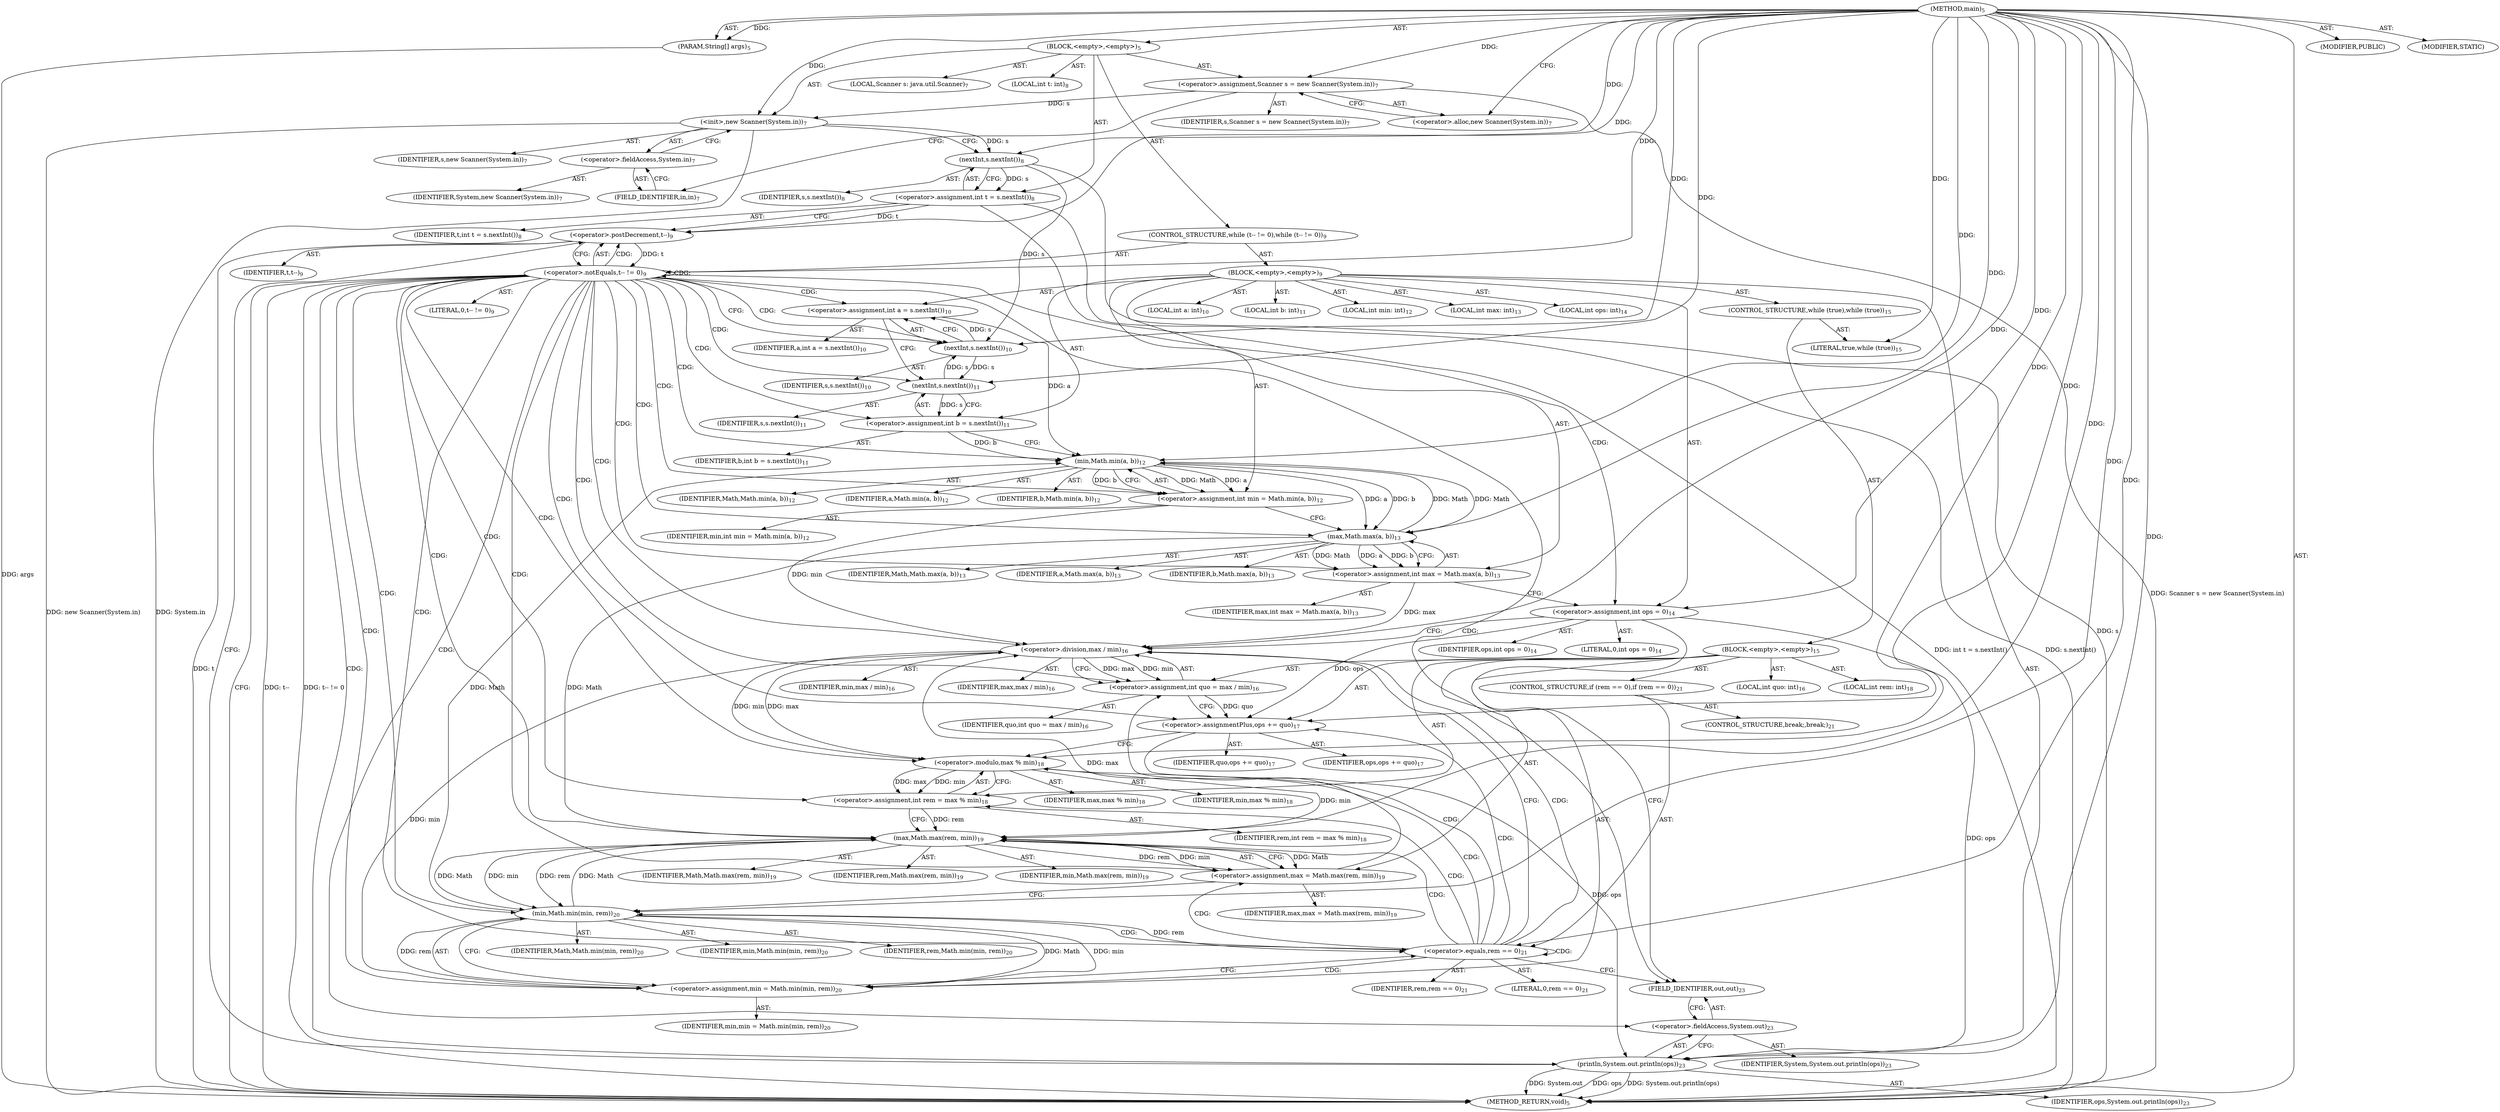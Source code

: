 digraph "main" {  
"19" [label = <(METHOD,main)<SUB>5</SUB>> ]
"20" [label = <(PARAM,String[] args)<SUB>5</SUB>> ]
"21" [label = <(BLOCK,&lt;empty&gt;,&lt;empty&gt;)<SUB>5</SUB>> ]
"4" [label = <(LOCAL,Scanner s: java.util.Scanner)<SUB>7</SUB>> ]
"22" [label = <(&lt;operator&gt;.assignment,Scanner s = new Scanner(System.in))<SUB>7</SUB>> ]
"23" [label = <(IDENTIFIER,s,Scanner s = new Scanner(System.in))<SUB>7</SUB>> ]
"24" [label = <(&lt;operator&gt;.alloc,new Scanner(System.in))<SUB>7</SUB>> ]
"25" [label = <(&lt;init&gt;,new Scanner(System.in))<SUB>7</SUB>> ]
"3" [label = <(IDENTIFIER,s,new Scanner(System.in))<SUB>7</SUB>> ]
"26" [label = <(&lt;operator&gt;.fieldAccess,System.in)<SUB>7</SUB>> ]
"27" [label = <(IDENTIFIER,System,new Scanner(System.in))<SUB>7</SUB>> ]
"28" [label = <(FIELD_IDENTIFIER,in,in)<SUB>7</SUB>> ]
"29" [label = <(LOCAL,int t: int)<SUB>8</SUB>> ]
"30" [label = <(&lt;operator&gt;.assignment,int t = s.nextInt())<SUB>8</SUB>> ]
"31" [label = <(IDENTIFIER,t,int t = s.nextInt())<SUB>8</SUB>> ]
"32" [label = <(nextInt,s.nextInt())<SUB>8</SUB>> ]
"33" [label = <(IDENTIFIER,s,s.nextInt())<SUB>8</SUB>> ]
"34" [label = <(CONTROL_STRUCTURE,while (t-- != 0),while (t-- != 0))<SUB>9</SUB>> ]
"35" [label = <(&lt;operator&gt;.notEquals,t-- != 0)<SUB>9</SUB>> ]
"36" [label = <(&lt;operator&gt;.postDecrement,t--)<SUB>9</SUB>> ]
"37" [label = <(IDENTIFIER,t,t--)<SUB>9</SUB>> ]
"38" [label = <(LITERAL,0,t-- != 0)<SUB>9</SUB>> ]
"39" [label = <(BLOCK,&lt;empty&gt;,&lt;empty&gt;)<SUB>9</SUB>> ]
"40" [label = <(LOCAL,int a: int)<SUB>10</SUB>> ]
"41" [label = <(&lt;operator&gt;.assignment,int a = s.nextInt())<SUB>10</SUB>> ]
"42" [label = <(IDENTIFIER,a,int a = s.nextInt())<SUB>10</SUB>> ]
"43" [label = <(nextInt,s.nextInt())<SUB>10</SUB>> ]
"44" [label = <(IDENTIFIER,s,s.nextInt())<SUB>10</SUB>> ]
"45" [label = <(LOCAL,int b: int)<SUB>11</SUB>> ]
"46" [label = <(&lt;operator&gt;.assignment,int b = s.nextInt())<SUB>11</SUB>> ]
"47" [label = <(IDENTIFIER,b,int b = s.nextInt())<SUB>11</SUB>> ]
"48" [label = <(nextInt,s.nextInt())<SUB>11</SUB>> ]
"49" [label = <(IDENTIFIER,s,s.nextInt())<SUB>11</SUB>> ]
"50" [label = <(LOCAL,int min: int)<SUB>12</SUB>> ]
"51" [label = <(&lt;operator&gt;.assignment,int min = Math.min(a, b))<SUB>12</SUB>> ]
"52" [label = <(IDENTIFIER,min,int min = Math.min(a, b))<SUB>12</SUB>> ]
"53" [label = <(min,Math.min(a, b))<SUB>12</SUB>> ]
"54" [label = <(IDENTIFIER,Math,Math.min(a, b))<SUB>12</SUB>> ]
"55" [label = <(IDENTIFIER,a,Math.min(a, b))<SUB>12</SUB>> ]
"56" [label = <(IDENTIFIER,b,Math.min(a, b))<SUB>12</SUB>> ]
"57" [label = <(LOCAL,int max: int)<SUB>13</SUB>> ]
"58" [label = <(&lt;operator&gt;.assignment,int max = Math.max(a, b))<SUB>13</SUB>> ]
"59" [label = <(IDENTIFIER,max,int max = Math.max(a, b))<SUB>13</SUB>> ]
"60" [label = <(max,Math.max(a, b))<SUB>13</SUB>> ]
"61" [label = <(IDENTIFIER,Math,Math.max(a, b))<SUB>13</SUB>> ]
"62" [label = <(IDENTIFIER,a,Math.max(a, b))<SUB>13</SUB>> ]
"63" [label = <(IDENTIFIER,b,Math.max(a, b))<SUB>13</SUB>> ]
"64" [label = <(LOCAL,int ops: int)<SUB>14</SUB>> ]
"65" [label = <(&lt;operator&gt;.assignment,int ops = 0)<SUB>14</SUB>> ]
"66" [label = <(IDENTIFIER,ops,int ops = 0)<SUB>14</SUB>> ]
"67" [label = <(LITERAL,0,int ops = 0)<SUB>14</SUB>> ]
"68" [label = <(CONTROL_STRUCTURE,while (true),while (true))<SUB>15</SUB>> ]
"69" [label = <(LITERAL,true,while (true))<SUB>15</SUB>> ]
"70" [label = <(BLOCK,&lt;empty&gt;,&lt;empty&gt;)<SUB>15</SUB>> ]
"71" [label = <(LOCAL,int quo: int)<SUB>16</SUB>> ]
"72" [label = <(&lt;operator&gt;.assignment,int quo = max / min)<SUB>16</SUB>> ]
"73" [label = <(IDENTIFIER,quo,int quo = max / min)<SUB>16</SUB>> ]
"74" [label = <(&lt;operator&gt;.division,max / min)<SUB>16</SUB>> ]
"75" [label = <(IDENTIFIER,max,max / min)<SUB>16</SUB>> ]
"76" [label = <(IDENTIFIER,min,max / min)<SUB>16</SUB>> ]
"77" [label = <(&lt;operator&gt;.assignmentPlus,ops += quo)<SUB>17</SUB>> ]
"78" [label = <(IDENTIFIER,ops,ops += quo)<SUB>17</SUB>> ]
"79" [label = <(IDENTIFIER,quo,ops += quo)<SUB>17</SUB>> ]
"80" [label = <(LOCAL,int rem: int)<SUB>18</SUB>> ]
"81" [label = <(&lt;operator&gt;.assignment,int rem = max % min)<SUB>18</SUB>> ]
"82" [label = <(IDENTIFIER,rem,int rem = max % min)<SUB>18</SUB>> ]
"83" [label = <(&lt;operator&gt;.modulo,max % min)<SUB>18</SUB>> ]
"84" [label = <(IDENTIFIER,max,max % min)<SUB>18</SUB>> ]
"85" [label = <(IDENTIFIER,min,max % min)<SUB>18</SUB>> ]
"86" [label = <(&lt;operator&gt;.assignment,max = Math.max(rem, min))<SUB>19</SUB>> ]
"87" [label = <(IDENTIFIER,max,max = Math.max(rem, min))<SUB>19</SUB>> ]
"88" [label = <(max,Math.max(rem, min))<SUB>19</SUB>> ]
"89" [label = <(IDENTIFIER,Math,Math.max(rem, min))<SUB>19</SUB>> ]
"90" [label = <(IDENTIFIER,rem,Math.max(rem, min))<SUB>19</SUB>> ]
"91" [label = <(IDENTIFIER,min,Math.max(rem, min))<SUB>19</SUB>> ]
"92" [label = <(&lt;operator&gt;.assignment,min = Math.min(min, rem))<SUB>20</SUB>> ]
"93" [label = <(IDENTIFIER,min,min = Math.min(min, rem))<SUB>20</SUB>> ]
"94" [label = <(min,Math.min(min, rem))<SUB>20</SUB>> ]
"95" [label = <(IDENTIFIER,Math,Math.min(min, rem))<SUB>20</SUB>> ]
"96" [label = <(IDENTIFIER,min,Math.min(min, rem))<SUB>20</SUB>> ]
"97" [label = <(IDENTIFIER,rem,Math.min(min, rem))<SUB>20</SUB>> ]
"98" [label = <(CONTROL_STRUCTURE,if (rem == 0),if (rem == 0))<SUB>21</SUB>> ]
"99" [label = <(&lt;operator&gt;.equals,rem == 0)<SUB>21</SUB>> ]
"100" [label = <(IDENTIFIER,rem,rem == 0)<SUB>21</SUB>> ]
"101" [label = <(LITERAL,0,rem == 0)<SUB>21</SUB>> ]
"102" [label = <(CONTROL_STRUCTURE,break;,break;)<SUB>21</SUB>> ]
"103" [label = <(println,System.out.println(ops))<SUB>23</SUB>> ]
"104" [label = <(&lt;operator&gt;.fieldAccess,System.out)<SUB>23</SUB>> ]
"105" [label = <(IDENTIFIER,System,System.out.println(ops))<SUB>23</SUB>> ]
"106" [label = <(FIELD_IDENTIFIER,out,out)<SUB>23</SUB>> ]
"107" [label = <(IDENTIFIER,ops,System.out.println(ops))<SUB>23</SUB>> ]
"108" [label = <(MODIFIER,PUBLIC)> ]
"109" [label = <(MODIFIER,STATIC)> ]
"110" [label = <(METHOD_RETURN,void)<SUB>5</SUB>> ]
  "19" -> "20"  [ label = "AST: "] 
  "19" -> "21"  [ label = "AST: "] 
  "19" -> "108"  [ label = "AST: "] 
  "19" -> "109"  [ label = "AST: "] 
  "19" -> "110"  [ label = "AST: "] 
  "21" -> "4"  [ label = "AST: "] 
  "21" -> "22"  [ label = "AST: "] 
  "21" -> "25"  [ label = "AST: "] 
  "21" -> "29"  [ label = "AST: "] 
  "21" -> "30"  [ label = "AST: "] 
  "21" -> "34"  [ label = "AST: "] 
  "22" -> "23"  [ label = "AST: "] 
  "22" -> "24"  [ label = "AST: "] 
  "25" -> "3"  [ label = "AST: "] 
  "25" -> "26"  [ label = "AST: "] 
  "26" -> "27"  [ label = "AST: "] 
  "26" -> "28"  [ label = "AST: "] 
  "30" -> "31"  [ label = "AST: "] 
  "30" -> "32"  [ label = "AST: "] 
  "32" -> "33"  [ label = "AST: "] 
  "34" -> "35"  [ label = "AST: "] 
  "34" -> "39"  [ label = "AST: "] 
  "35" -> "36"  [ label = "AST: "] 
  "35" -> "38"  [ label = "AST: "] 
  "36" -> "37"  [ label = "AST: "] 
  "39" -> "40"  [ label = "AST: "] 
  "39" -> "41"  [ label = "AST: "] 
  "39" -> "45"  [ label = "AST: "] 
  "39" -> "46"  [ label = "AST: "] 
  "39" -> "50"  [ label = "AST: "] 
  "39" -> "51"  [ label = "AST: "] 
  "39" -> "57"  [ label = "AST: "] 
  "39" -> "58"  [ label = "AST: "] 
  "39" -> "64"  [ label = "AST: "] 
  "39" -> "65"  [ label = "AST: "] 
  "39" -> "68"  [ label = "AST: "] 
  "39" -> "103"  [ label = "AST: "] 
  "41" -> "42"  [ label = "AST: "] 
  "41" -> "43"  [ label = "AST: "] 
  "43" -> "44"  [ label = "AST: "] 
  "46" -> "47"  [ label = "AST: "] 
  "46" -> "48"  [ label = "AST: "] 
  "48" -> "49"  [ label = "AST: "] 
  "51" -> "52"  [ label = "AST: "] 
  "51" -> "53"  [ label = "AST: "] 
  "53" -> "54"  [ label = "AST: "] 
  "53" -> "55"  [ label = "AST: "] 
  "53" -> "56"  [ label = "AST: "] 
  "58" -> "59"  [ label = "AST: "] 
  "58" -> "60"  [ label = "AST: "] 
  "60" -> "61"  [ label = "AST: "] 
  "60" -> "62"  [ label = "AST: "] 
  "60" -> "63"  [ label = "AST: "] 
  "65" -> "66"  [ label = "AST: "] 
  "65" -> "67"  [ label = "AST: "] 
  "68" -> "69"  [ label = "AST: "] 
  "68" -> "70"  [ label = "AST: "] 
  "70" -> "71"  [ label = "AST: "] 
  "70" -> "72"  [ label = "AST: "] 
  "70" -> "77"  [ label = "AST: "] 
  "70" -> "80"  [ label = "AST: "] 
  "70" -> "81"  [ label = "AST: "] 
  "70" -> "86"  [ label = "AST: "] 
  "70" -> "92"  [ label = "AST: "] 
  "70" -> "98"  [ label = "AST: "] 
  "72" -> "73"  [ label = "AST: "] 
  "72" -> "74"  [ label = "AST: "] 
  "74" -> "75"  [ label = "AST: "] 
  "74" -> "76"  [ label = "AST: "] 
  "77" -> "78"  [ label = "AST: "] 
  "77" -> "79"  [ label = "AST: "] 
  "81" -> "82"  [ label = "AST: "] 
  "81" -> "83"  [ label = "AST: "] 
  "83" -> "84"  [ label = "AST: "] 
  "83" -> "85"  [ label = "AST: "] 
  "86" -> "87"  [ label = "AST: "] 
  "86" -> "88"  [ label = "AST: "] 
  "88" -> "89"  [ label = "AST: "] 
  "88" -> "90"  [ label = "AST: "] 
  "88" -> "91"  [ label = "AST: "] 
  "92" -> "93"  [ label = "AST: "] 
  "92" -> "94"  [ label = "AST: "] 
  "94" -> "95"  [ label = "AST: "] 
  "94" -> "96"  [ label = "AST: "] 
  "94" -> "97"  [ label = "AST: "] 
  "98" -> "99"  [ label = "AST: "] 
  "98" -> "102"  [ label = "AST: "] 
  "99" -> "100"  [ label = "AST: "] 
  "99" -> "101"  [ label = "AST: "] 
  "103" -> "104"  [ label = "AST: "] 
  "103" -> "107"  [ label = "AST: "] 
  "104" -> "105"  [ label = "AST: "] 
  "104" -> "106"  [ label = "AST: "] 
  "22" -> "28"  [ label = "CFG: "] 
  "25" -> "32"  [ label = "CFG: "] 
  "30" -> "36"  [ label = "CFG: "] 
  "24" -> "22"  [ label = "CFG: "] 
  "26" -> "25"  [ label = "CFG: "] 
  "32" -> "30"  [ label = "CFG: "] 
  "35" -> "110"  [ label = "CFG: "] 
  "35" -> "43"  [ label = "CFG: "] 
  "28" -> "26"  [ label = "CFG: "] 
  "36" -> "35"  [ label = "CFG: "] 
  "41" -> "48"  [ label = "CFG: "] 
  "46" -> "53"  [ label = "CFG: "] 
  "51" -> "60"  [ label = "CFG: "] 
  "58" -> "65"  [ label = "CFG: "] 
  "65" -> "74"  [ label = "CFG: "] 
  "65" -> "106"  [ label = "CFG: "] 
  "103" -> "36"  [ label = "CFG: "] 
  "43" -> "41"  [ label = "CFG: "] 
  "48" -> "46"  [ label = "CFG: "] 
  "53" -> "51"  [ label = "CFG: "] 
  "60" -> "58"  [ label = "CFG: "] 
  "104" -> "103"  [ label = "CFG: "] 
  "72" -> "77"  [ label = "CFG: "] 
  "77" -> "83"  [ label = "CFG: "] 
  "81" -> "88"  [ label = "CFG: "] 
  "86" -> "94"  [ label = "CFG: "] 
  "92" -> "99"  [ label = "CFG: "] 
  "106" -> "104"  [ label = "CFG: "] 
  "74" -> "72"  [ label = "CFG: "] 
  "83" -> "81"  [ label = "CFG: "] 
  "88" -> "86"  [ label = "CFG: "] 
  "94" -> "92"  [ label = "CFG: "] 
  "99" -> "74"  [ label = "CFG: "] 
  "99" -> "106"  [ label = "CFG: "] 
  "19" -> "24"  [ label = "CFG: "] 
  "20" -> "110"  [ label = "DDG: args"] 
  "22" -> "110"  [ label = "DDG: Scanner s = new Scanner(System.in)"] 
  "25" -> "110"  [ label = "DDG: System.in"] 
  "25" -> "110"  [ label = "DDG: new Scanner(System.in)"] 
  "32" -> "110"  [ label = "DDG: s"] 
  "30" -> "110"  [ label = "DDG: s.nextInt()"] 
  "30" -> "110"  [ label = "DDG: int t = s.nextInt()"] 
  "36" -> "110"  [ label = "DDG: t"] 
  "35" -> "110"  [ label = "DDG: t--"] 
  "35" -> "110"  [ label = "DDG: t-- != 0"] 
  "103" -> "110"  [ label = "DDG: System.out"] 
  "103" -> "110"  [ label = "DDG: ops"] 
  "103" -> "110"  [ label = "DDG: System.out.println(ops)"] 
  "19" -> "20"  [ label = "DDG: "] 
  "19" -> "22"  [ label = "DDG: "] 
  "32" -> "30"  [ label = "DDG: s"] 
  "22" -> "25"  [ label = "DDG: s"] 
  "19" -> "25"  [ label = "DDG: "] 
  "25" -> "32"  [ label = "DDG: s"] 
  "19" -> "32"  [ label = "DDG: "] 
  "36" -> "35"  [ label = "DDG: t"] 
  "19" -> "35"  [ label = "DDG: "] 
  "43" -> "41"  [ label = "DDG: s"] 
  "48" -> "46"  [ label = "DDG: s"] 
  "53" -> "51"  [ label = "DDG: Math"] 
  "53" -> "51"  [ label = "DDG: a"] 
  "53" -> "51"  [ label = "DDG: b"] 
  "60" -> "58"  [ label = "DDG: Math"] 
  "60" -> "58"  [ label = "DDG: a"] 
  "60" -> "58"  [ label = "DDG: b"] 
  "19" -> "65"  [ label = "DDG: "] 
  "30" -> "36"  [ label = "DDG: t"] 
  "19" -> "36"  [ label = "DDG: "] 
  "19" -> "69"  [ label = "DDG: "] 
  "65" -> "103"  [ label = "DDG: ops"] 
  "77" -> "103"  [ label = "DDG: ops"] 
  "19" -> "103"  [ label = "DDG: "] 
  "32" -> "43"  [ label = "DDG: s"] 
  "48" -> "43"  [ label = "DDG: s"] 
  "19" -> "43"  [ label = "DDG: "] 
  "43" -> "48"  [ label = "DDG: s"] 
  "19" -> "48"  [ label = "DDG: "] 
  "60" -> "53"  [ label = "DDG: Math"] 
  "94" -> "53"  [ label = "DDG: Math"] 
  "19" -> "53"  [ label = "DDG: "] 
  "41" -> "53"  [ label = "DDG: a"] 
  "46" -> "53"  [ label = "DDG: b"] 
  "53" -> "60"  [ label = "DDG: Math"] 
  "19" -> "60"  [ label = "DDG: "] 
  "53" -> "60"  [ label = "DDG: a"] 
  "53" -> "60"  [ label = "DDG: b"] 
  "74" -> "72"  [ label = "DDG: max"] 
  "74" -> "72"  [ label = "DDG: min"] 
  "72" -> "77"  [ label = "DDG: quo"] 
  "19" -> "77"  [ label = "DDG: "] 
  "83" -> "81"  [ label = "DDG: max"] 
  "83" -> "81"  [ label = "DDG: min"] 
  "88" -> "86"  [ label = "DDG: Math"] 
  "88" -> "86"  [ label = "DDG: rem"] 
  "88" -> "86"  [ label = "DDG: min"] 
  "94" -> "92"  [ label = "DDG: Math"] 
  "94" -> "92"  [ label = "DDG: min"] 
  "94" -> "92"  [ label = "DDG: rem"] 
  "65" -> "77"  [ label = "DDG: ops"] 
  "58" -> "74"  [ label = "DDG: max"] 
  "86" -> "74"  [ label = "DDG: max"] 
  "19" -> "74"  [ label = "DDG: "] 
  "51" -> "74"  [ label = "DDG: min"] 
  "92" -> "74"  [ label = "DDG: min"] 
  "74" -> "83"  [ label = "DDG: max"] 
  "19" -> "83"  [ label = "DDG: "] 
  "74" -> "83"  [ label = "DDG: min"] 
  "60" -> "88"  [ label = "DDG: Math"] 
  "94" -> "88"  [ label = "DDG: Math"] 
  "19" -> "88"  [ label = "DDG: "] 
  "81" -> "88"  [ label = "DDG: rem"] 
  "83" -> "88"  [ label = "DDG: min"] 
  "88" -> "94"  [ label = "DDG: Math"] 
  "19" -> "94"  [ label = "DDG: "] 
  "88" -> "94"  [ label = "DDG: min"] 
  "88" -> "94"  [ label = "DDG: rem"] 
  "94" -> "99"  [ label = "DDG: rem"] 
  "19" -> "99"  [ label = "DDG: "] 
  "35" -> "48"  [ label = "CDG: "] 
  "35" -> "60"  [ label = "CDG: "] 
  "35" -> "51"  [ label = "CDG: "] 
  "35" -> "46"  [ label = "CDG: "] 
  "35" -> "103"  [ label = "CDG: "] 
  "35" -> "104"  [ label = "CDG: "] 
  "35" -> "106"  [ label = "CDG: "] 
  "35" -> "65"  [ label = "CDG: "] 
  "35" -> "35"  [ label = "CDG: "] 
  "35" -> "43"  [ label = "CDG: "] 
  "35" -> "58"  [ label = "CDG: "] 
  "35" -> "36"  [ label = "CDG: "] 
  "35" -> "53"  [ label = "CDG: "] 
  "35" -> "41"  [ label = "CDG: "] 
  "35" -> "94"  [ label = "CDG: "] 
  "35" -> "77"  [ label = "CDG: "] 
  "35" -> "99"  [ label = "CDG: "] 
  "35" -> "81"  [ label = "CDG: "] 
  "35" -> "72"  [ label = "CDG: "] 
  "35" -> "74"  [ label = "CDG: "] 
  "35" -> "92"  [ label = "CDG: "] 
  "35" -> "83"  [ label = "CDG: "] 
  "35" -> "88"  [ label = "CDG: "] 
  "35" -> "86"  [ label = "CDG: "] 
  "99" -> "94"  [ label = "CDG: "] 
  "99" -> "77"  [ label = "CDG: "] 
  "99" -> "99"  [ label = "CDG: "] 
  "99" -> "81"  [ label = "CDG: "] 
  "99" -> "72"  [ label = "CDG: "] 
  "99" -> "74"  [ label = "CDG: "] 
  "99" -> "92"  [ label = "CDG: "] 
  "99" -> "83"  [ label = "CDG: "] 
  "99" -> "88"  [ label = "CDG: "] 
  "99" -> "86"  [ label = "CDG: "] 
}
